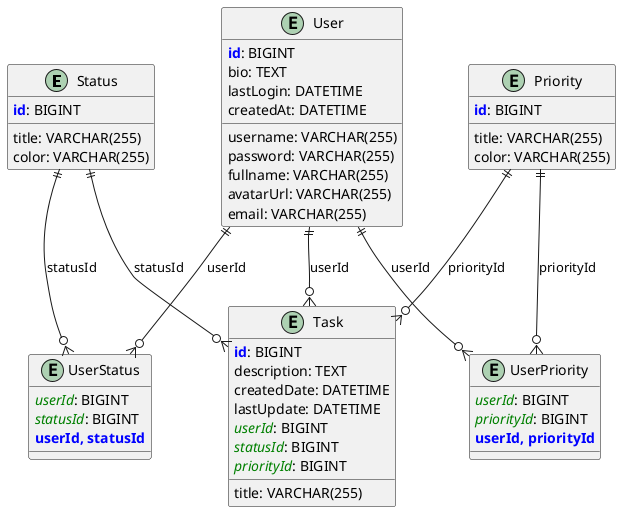 @startuml
!define primary_key(x) <color:blue><b>x</b></color>
!define primary_key(x, y) <color:blue><b>x, y</b></color>
!define foreign_key(x) <color:green><i>x</i></color>

entity Status {
    primary_key(id): BIGINT
    title: VARCHAR(255)
    color: VARCHAR(255)
}

entity Priority {
    primary_key(id): BIGINT
    title: VARCHAR(255)
    color: VARCHAR(255)
}

entity User {
    primary_key(id): BIGINT
    username: VARCHAR(255)
    password: VARCHAR(255)
    fullname: VARCHAR(255)
    bio: TEXT
    avatarUrl: VARCHAR(255)
    lastLogin: DATETIME
    createdAt: DATETIME
    email: VARCHAR(255)
}

entity UserStatus {
    foreign_key(userId): BIGINT
    foreign_key(statusId): BIGINT
    primary_key(userId, statusId)
}

entity UserPriority {
    foreign_key(userId): BIGINT
    foreign_key(priorityId): BIGINT
    primary_key(userId, priorityId)
}

entity Task {
    primary_key(id): BIGINT
    title: VARCHAR(255)
    description: TEXT
    createdDate: DATETIME
    lastUpdate: DATETIME
    foreign_key(userId): BIGINT
    foreign_key(statusId): BIGINT
    foreign_key(priorityId): BIGINT
}

' Beziehungen zwischen den Tabellen
User ||--o{ UserStatus : "userId"
Status ||--o{ UserStatus : "statusId"

User ||--o{ UserPriority : "userId"
Priority ||--o{ UserPriority : "priorityId"

User ||--o{ Task : "userId"
Status ||--o{ Task : "statusId"
Priority ||--o{ Task : "priorityId"
@enduml
